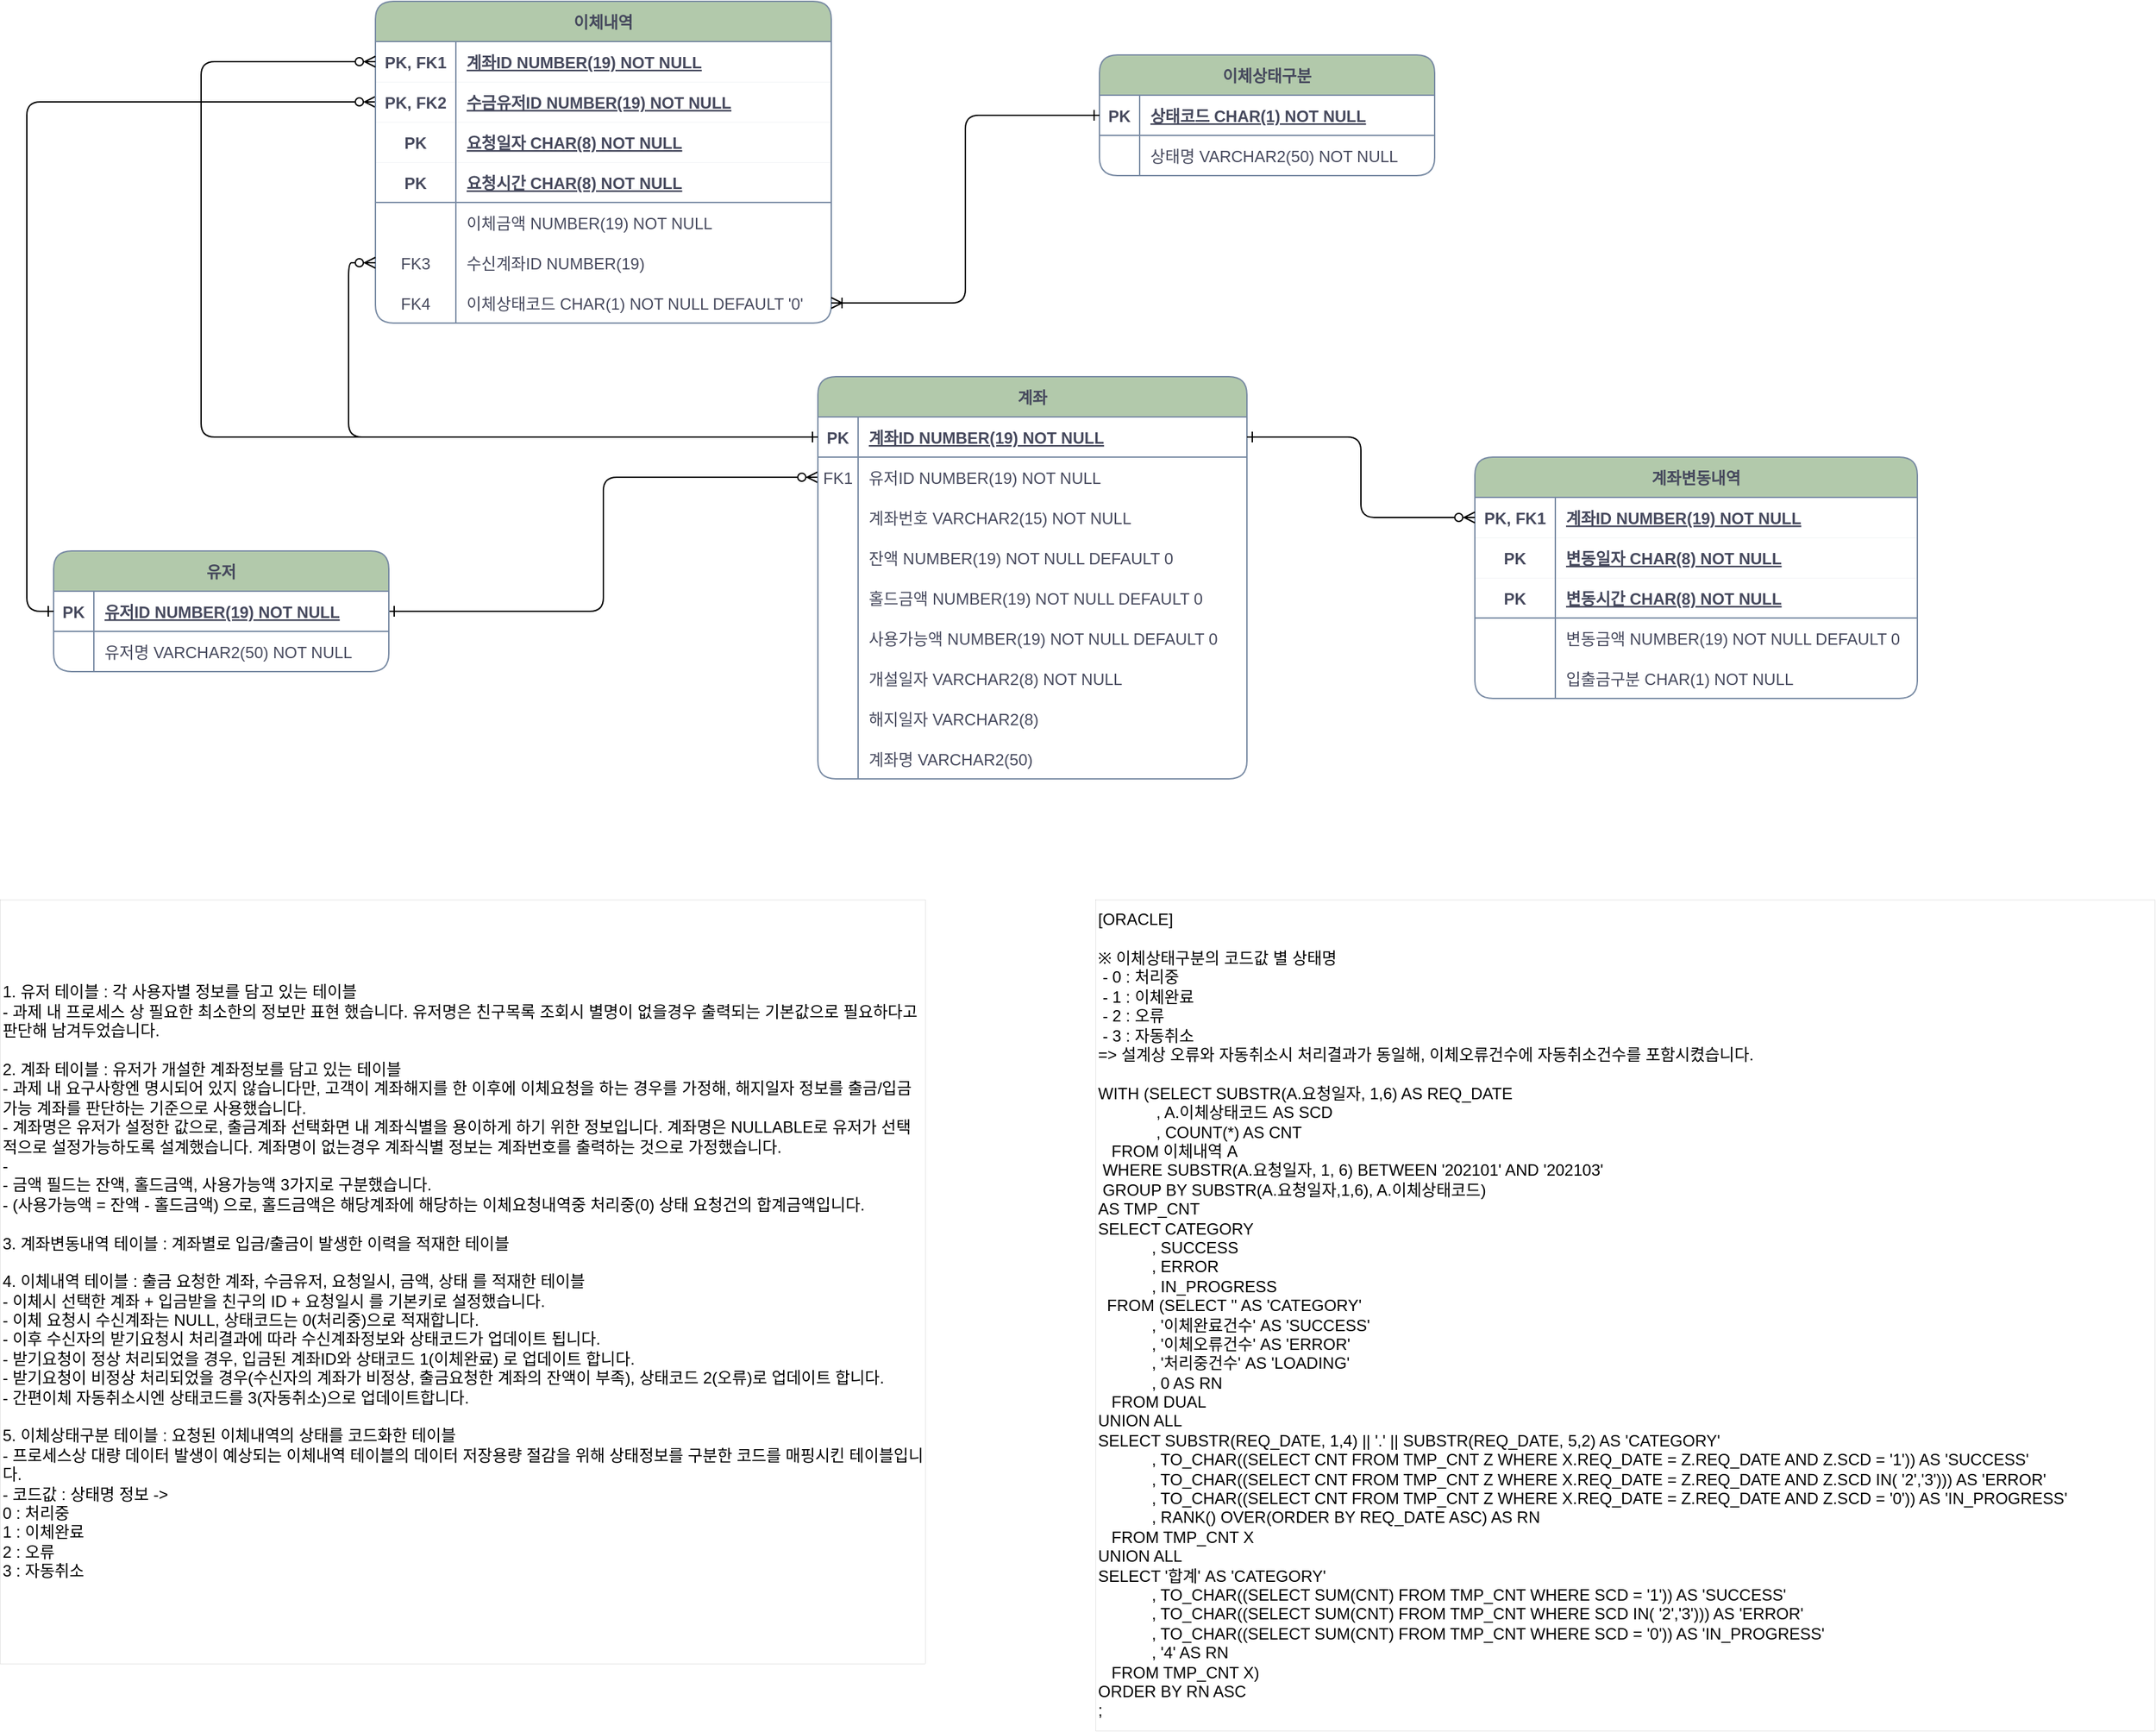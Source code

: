 <mxfile version="20.3.2" type="github">
  <diagram id="fa3uKgDcAQ5vD3YcXZxg" name="페이지-1">
    <mxGraphModel dx="2713" dy="935" grid="1" gridSize="10" guides="1" tooltips="1" connect="1" arrows="1" fold="1" page="1" pageScale="1" pageWidth="827" pageHeight="1169" math="0" shadow="0">
      <root>
        <mxCell id="0" />
        <mxCell id="1" parent="0" />
        <mxCell id="uAIWlrGeU-sTlZR1kj93-1" value="" style="edgeStyle=orthogonalEdgeStyle;endArrow=ERzeroToMany;startArrow=ERone;endFill=1;startFill=0;strokeColor=#000000;fontColor=#46495D;rounded=1;" edge="1" parent="1" source="uAIWlrGeU-sTlZR1kj93-45" target="uAIWlrGeU-sTlZR1kj93-7">
          <mxGeometry width="100" height="100" relative="1" as="geometry">
            <mxPoint x="340" y="720" as="sourcePoint" />
            <mxPoint x="440" y="620" as="targetPoint" />
          </mxGeometry>
        </mxCell>
        <mxCell id="uAIWlrGeU-sTlZR1kj93-2" value="" style="edgeStyle=entityRelationEdgeStyle;endArrow=ERone;startArrow=ERone;endFill=0;startFill=0;strokeColor=none;fontColor=#46495D;rounded=1;entryX=0;entryY=0.5;entryDx=0;entryDy=0;exitX=0;exitY=0.5;exitDx=0;exitDy=0;" edge="1" parent="1" source="uAIWlrGeU-sTlZR1kj93-45" target="uAIWlrGeU-sTlZR1kj93-26">
          <mxGeometry width="100" height="100" relative="1" as="geometry">
            <mxPoint x="400" y="180" as="sourcePoint" />
            <mxPoint x="460" y="205" as="targetPoint" />
          </mxGeometry>
        </mxCell>
        <mxCell id="uAIWlrGeU-sTlZR1kj93-3" value="계좌" style="shape=table;startSize=30;container=1;collapsible=1;childLayout=tableLayout;fixedRows=1;rowLines=0;fontStyle=1;align=center;resizeLast=1;fillColor=#B2C9AB;strokeColor=#788AA3;fontColor=#46495D;rounded=1;" vertex="1" parent="1">
          <mxGeometry x="-170" y="330" width="320" height="300" as="geometry" />
        </mxCell>
        <mxCell id="uAIWlrGeU-sTlZR1kj93-4" value="" style="shape=partialRectangle;collapsible=0;dropTarget=0;pointerEvents=0;fillColor=none;points=[[0,0.5],[1,0.5]];portConstraint=eastwest;top=0;left=0;right=0;bottom=1;strokeColor=#788AA3;fontColor=#46495D;rounded=1;" vertex="1" parent="uAIWlrGeU-sTlZR1kj93-3">
          <mxGeometry y="30" width="320" height="30" as="geometry" />
        </mxCell>
        <mxCell id="uAIWlrGeU-sTlZR1kj93-5" value="PK" style="shape=partialRectangle;overflow=hidden;connectable=0;fillColor=none;top=0;left=0;bottom=0;right=0;fontStyle=1;strokeColor=#788AA3;fontColor=#46495D;rounded=1;" vertex="1" parent="uAIWlrGeU-sTlZR1kj93-4">
          <mxGeometry width="30" height="30" as="geometry">
            <mxRectangle width="30" height="30" as="alternateBounds" />
          </mxGeometry>
        </mxCell>
        <mxCell id="uAIWlrGeU-sTlZR1kj93-6" value="계좌ID NUMBER(19) NOT NULL " style="shape=partialRectangle;overflow=hidden;connectable=0;fillColor=none;top=0;left=0;bottom=0;right=0;align=left;spacingLeft=6;fontStyle=5;strokeColor=#788AA3;fontColor=#46495D;rounded=1;" vertex="1" parent="uAIWlrGeU-sTlZR1kj93-4">
          <mxGeometry x="30" width="290" height="30" as="geometry">
            <mxRectangle width="290" height="30" as="alternateBounds" />
          </mxGeometry>
        </mxCell>
        <mxCell id="uAIWlrGeU-sTlZR1kj93-7" value="" style="shape=partialRectangle;collapsible=0;dropTarget=0;pointerEvents=0;fillColor=none;points=[[0,0.5],[1,0.5]];portConstraint=eastwest;top=0;left=0;right=0;bottom=0;strokeColor=#788AA3;fontColor=#46495D;rounded=1;" vertex="1" parent="uAIWlrGeU-sTlZR1kj93-3">
          <mxGeometry y="60" width="320" height="30" as="geometry" />
        </mxCell>
        <mxCell id="uAIWlrGeU-sTlZR1kj93-8" value="FK1" style="shape=partialRectangle;overflow=hidden;connectable=0;fillColor=none;top=0;left=0;bottom=0;right=0;strokeColor=#788AA3;fontColor=#46495D;rounded=1;" vertex="1" parent="uAIWlrGeU-sTlZR1kj93-7">
          <mxGeometry width="30" height="30" as="geometry">
            <mxRectangle width="30" height="30" as="alternateBounds" />
          </mxGeometry>
        </mxCell>
        <mxCell id="uAIWlrGeU-sTlZR1kj93-9" value="유저ID NUMBER(19) NOT NULL" style="shape=partialRectangle;overflow=hidden;connectable=0;fillColor=none;top=0;left=0;bottom=0;right=0;align=left;spacingLeft=6;strokeColor=#788AA3;fontColor=#46495D;rounded=1;" vertex="1" parent="uAIWlrGeU-sTlZR1kj93-7">
          <mxGeometry x="30" width="290" height="30" as="geometry">
            <mxRectangle width="290" height="30" as="alternateBounds" />
          </mxGeometry>
        </mxCell>
        <mxCell id="uAIWlrGeU-sTlZR1kj93-10" value="" style="shape=partialRectangle;collapsible=0;dropTarget=0;pointerEvents=0;fillColor=none;points=[[0,0.5],[1,0.5]];portConstraint=eastwest;top=0;left=0;right=0;bottom=0;strokeColor=#788AA3;fontColor=#46495D;rounded=1;" vertex="1" parent="uAIWlrGeU-sTlZR1kj93-3">
          <mxGeometry y="90" width="320" height="30" as="geometry" />
        </mxCell>
        <mxCell id="uAIWlrGeU-sTlZR1kj93-11" value="" style="shape=partialRectangle;overflow=hidden;connectable=0;fillColor=none;top=0;left=0;bottom=0;right=0;strokeColor=#788AA3;fontColor=#46495D;rounded=1;" vertex="1" parent="uAIWlrGeU-sTlZR1kj93-10">
          <mxGeometry width="30" height="30" as="geometry">
            <mxRectangle width="30" height="30" as="alternateBounds" />
          </mxGeometry>
        </mxCell>
        <mxCell id="uAIWlrGeU-sTlZR1kj93-12" value="계좌번호 VARCHAR2(15) NOT NULL" style="shape=partialRectangle;overflow=hidden;connectable=0;fillColor=none;top=0;left=0;bottom=0;right=0;align=left;spacingLeft=6;strokeColor=#788AA3;fontColor=#46495D;rounded=1;" vertex="1" parent="uAIWlrGeU-sTlZR1kj93-10">
          <mxGeometry x="30" width="290" height="30" as="geometry">
            <mxRectangle width="290" height="30" as="alternateBounds" />
          </mxGeometry>
        </mxCell>
        <mxCell id="uAIWlrGeU-sTlZR1kj93-13" value="" style="shape=partialRectangle;collapsible=0;dropTarget=0;pointerEvents=0;fillColor=none;points=[[0,0.5],[1,0.5]];portConstraint=eastwest;top=0;left=0;right=0;bottom=0;strokeColor=#788AA3;fontColor=#46495D;rounded=1;" vertex="1" parent="uAIWlrGeU-sTlZR1kj93-3">
          <mxGeometry y="120" width="320" height="30" as="geometry" />
        </mxCell>
        <mxCell id="uAIWlrGeU-sTlZR1kj93-14" value="" style="shape=partialRectangle;overflow=hidden;connectable=0;fillColor=none;top=0;left=0;bottom=0;right=0;strokeColor=#788AA3;fontColor=#46495D;rounded=1;" vertex="1" parent="uAIWlrGeU-sTlZR1kj93-13">
          <mxGeometry width="30" height="30" as="geometry">
            <mxRectangle width="30" height="30" as="alternateBounds" />
          </mxGeometry>
        </mxCell>
        <mxCell id="uAIWlrGeU-sTlZR1kj93-15" value="잔액 NUMBER(19) NOT NULL DEFAULT 0" style="shape=partialRectangle;overflow=hidden;connectable=0;fillColor=none;top=0;left=0;bottom=0;right=0;align=left;spacingLeft=6;strokeColor=#788AA3;fontColor=#46495D;rounded=1;" vertex="1" parent="uAIWlrGeU-sTlZR1kj93-13">
          <mxGeometry x="30" width="290" height="30" as="geometry">
            <mxRectangle width="290" height="30" as="alternateBounds" />
          </mxGeometry>
        </mxCell>
        <mxCell id="uAIWlrGeU-sTlZR1kj93-128" value="" style="shape=partialRectangle;collapsible=0;dropTarget=0;pointerEvents=0;fillColor=none;points=[[0,0.5],[1,0.5]];portConstraint=eastwest;top=0;left=0;right=0;bottom=0;strokeColor=#788AA3;fontColor=#46495D;rounded=1;" vertex="1" parent="uAIWlrGeU-sTlZR1kj93-3">
          <mxGeometry y="150" width="320" height="30" as="geometry" />
        </mxCell>
        <mxCell id="uAIWlrGeU-sTlZR1kj93-129" value="" style="shape=partialRectangle;overflow=hidden;connectable=0;fillColor=none;top=0;left=0;bottom=0;right=0;strokeColor=#788AA3;fontColor=#46495D;rounded=1;" vertex="1" parent="uAIWlrGeU-sTlZR1kj93-128">
          <mxGeometry width="30" height="30" as="geometry">
            <mxRectangle width="30" height="30" as="alternateBounds" />
          </mxGeometry>
        </mxCell>
        <mxCell id="uAIWlrGeU-sTlZR1kj93-130" value="홀드금액 NUMBER(19) NOT NULL DEFAULT 0" style="shape=partialRectangle;overflow=hidden;connectable=0;fillColor=none;top=0;left=0;bottom=0;right=0;align=left;spacingLeft=6;strokeColor=#788AA3;fontColor=#46495D;rounded=1;" vertex="1" parent="uAIWlrGeU-sTlZR1kj93-128">
          <mxGeometry x="30" width="290" height="30" as="geometry">
            <mxRectangle width="290" height="30" as="alternateBounds" />
          </mxGeometry>
        </mxCell>
        <mxCell id="uAIWlrGeU-sTlZR1kj93-131" value="" style="shape=partialRectangle;collapsible=0;dropTarget=0;pointerEvents=0;fillColor=none;points=[[0,0.5],[1,0.5]];portConstraint=eastwest;top=0;left=0;right=0;bottom=0;strokeColor=#788AA3;fontColor=#46495D;rounded=1;" vertex="1" parent="uAIWlrGeU-sTlZR1kj93-3">
          <mxGeometry y="180" width="320" height="30" as="geometry" />
        </mxCell>
        <mxCell id="uAIWlrGeU-sTlZR1kj93-132" value="" style="shape=partialRectangle;overflow=hidden;connectable=0;fillColor=none;top=0;left=0;bottom=0;right=0;strokeColor=#788AA3;fontColor=#46495D;rounded=1;" vertex="1" parent="uAIWlrGeU-sTlZR1kj93-131">
          <mxGeometry width="30" height="30" as="geometry">
            <mxRectangle width="30" height="30" as="alternateBounds" />
          </mxGeometry>
        </mxCell>
        <mxCell id="uAIWlrGeU-sTlZR1kj93-133" value="사용가능액 NUMBER(19) NOT NULL DEFAULT 0" style="shape=partialRectangle;overflow=hidden;connectable=0;fillColor=none;top=0;left=0;bottom=0;right=0;align=left;spacingLeft=6;strokeColor=#788AA3;fontColor=#46495D;rounded=1;" vertex="1" parent="uAIWlrGeU-sTlZR1kj93-131">
          <mxGeometry x="30" width="290" height="30" as="geometry">
            <mxRectangle width="290" height="30" as="alternateBounds" />
          </mxGeometry>
        </mxCell>
        <mxCell id="uAIWlrGeU-sTlZR1kj93-16" value="" style="shape=partialRectangle;collapsible=0;dropTarget=0;pointerEvents=0;fillColor=none;points=[[0,0.5],[1,0.5]];portConstraint=eastwest;top=0;left=0;right=0;bottom=0;strokeColor=#788AA3;fontColor=#46495D;rounded=1;" vertex="1" parent="uAIWlrGeU-sTlZR1kj93-3">
          <mxGeometry y="210" width="320" height="30" as="geometry" />
        </mxCell>
        <mxCell id="uAIWlrGeU-sTlZR1kj93-17" value="" style="shape=partialRectangle;overflow=hidden;connectable=0;fillColor=none;top=0;left=0;bottom=0;right=0;strokeColor=#788AA3;fontColor=#46495D;rounded=1;" vertex="1" parent="uAIWlrGeU-sTlZR1kj93-16">
          <mxGeometry width="30" height="30" as="geometry">
            <mxRectangle width="30" height="30" as="alternateBounds" />
          </mxGeometry>
        </mxCell>
        <mxCell id="uAIWlrGeU-sTlZR1kj93-18" value="개설일자 VARCHAR2(8) NOT NULL" style="shape=partialRectangle;overflow=hidden;connectable=0;fillColor=none;top=0;left=0;bottom=0;right=0;align=left;spacingLeft=6;strokeColor=#788AA3;fontColor=#46495D;rounded=1;" vertex="1" parent="uAIWlrGeU-sTlZR1kj93-16">
          <mxGeometry x="30" width="290" height="30" as="geometry">
            <mxRectangle width="290" height="30" as="alternateBounds" />
          </mxGeometry>
        </mxCell>
        <mxCell id="uAIWlrGeU-sTlZR1kj93-19" value="" style="shape=partialRectangle;collapsible=0;dropTarget=0;pointerEvents=0;fillColor=none;points=[[0,0.5],[1,0.5]];portConstraint=eastwest;top=0;left=0;right=0;bottom=0;strokeColor=#788AA3;fontColor=#46495D;rounded=1;" vertex="1" parent="uAIWlrGeU-sTlZR1kj93-3">
          <mxGeometry y="240" width="320" height="30" as="geometry" />
        </mxCell>
        <mxCell id="uAIWlrGeU-sTlZR1kj93-20" value="" style="shape=partialRectangle;overflow=hidden;connectable=0;fillColor=none;top=0;left=0;bottom=0;right=0;strokeColor=#788AA3;fontColor=#46495D;rounded=1;" vertex="1" parent="uAIWlrGeU-sTlZR1kj93-19">
          <mxGeometry width="30" height="30" as="geometry">
            <mxRectangle width="30" height="30" as="alternateBounds" />
          </mxGeometry>
        </mxCell>
        <mxCell id="uAIWlrGeU-sTlZR1kj93-21" value="해지일자 VARCHAR2(8)" style="shape=partialRectangle;overflow=hidden;connectable=0;fillColor=none;top=0;left=0;bottom=0;right=0;align=left;spacingLeft=6;strokeColor=#788AA3;fontColor=#46495D;rounded=1;" vertex="1" parent="uAIWlrGeU-sTlZR1kj93-19">
          <mxGeometry x="30" width="290" height="30" as="geometry">
            <mxRectangle width="290" height="30" as="alternateBounds" />
          </mxGeometry>
        </mxCell>
        <mxCell id="uAIWlrGeU-sTlZR1kj93-22" value="" style="shape=partialRectangle;collapsible=0;dropTarget=0;pointerEvents=0;fillColor=none;points=[[0,0.5],[1,0.5]];portConstraint=eastwest;top=0;left=0;right=0;bottom=0;strokeColor=#788AA3;fontColor=#46495D;rounded=1;" vertex="1" parent="uAIWlrGeU-sTlZR1kj93-3">
          <mxGeometry y="270" width="320" height="30" as="geometry" />
        </mxCell>
        <mxCell id="uAIWlrGeU-sTlZR1kj93-23" value="" style="shape=partialRectangle;overflow=hidden;connectable=0;fillColor=none;top=0;left=0;bottom=0;right=0;strokeColor=#788AA3;fontColor=#46495D;rounded=1;" vertex="1" parent="uAIWlrGeU-sTlZR1kj93-22">
          <mxGeometry width="30" height="30" as="geometry">
            <mxRectangle width="30" height="30" as="alternateBounds" />
          </mxGeometry>
        </mxCell>
        <mxCell id="uAIWlrGeU-sTlZR1kj93-24" value="계좌명 VARCHAR2(50)" style="shape=partialRectangle;overflow=hidden;connectable=0;fillColor=none;top=0;left=0;bottom=0;right=0;align=left;spacingLeft=6;strokeColor=#788AA3;fontColor=#46495D;rounded=1;" vertex="1" parent="uAIWlrGeU-sTlZR1kj93-22">
          <mxGeometry x="30" width="290" height="30" as="geometry">
            <mxRectangle width="290" height="30" as="alternateBounds" />
          </mxGeometry>
        </mxCell>
        <mxCell id="uAIWlrGeU-sTlZR1kj93-44" value="유저" style="shape=table;startSize=30;container=1;collapsible=1;childLayout=tableLayout;fixedRows=1;rowLines=0;fontStyle=1;align=center;resizeLast=1;fillColor=#B2C9AB;strokeColor=#788AA3;fontColor=#46495D;rounded=1;" vertex="1" parent="1">
          <mxGeometry x="-740" y="460" width="250" height="90" as="geometry" />
        </mxCell>
        <mxCell id="uAIWlrGeU-sTlZR1kj93-45" value="" style="shape=partialRectangle;collapsible=0;dropTarget=0;pointerEvents=0;fillColor=none;points=[[0,0.5],[1,0.5]];portConstraint=eastwest;top=0;left=0;right=0;bottom=1;strokeColor=#788AA3;fontColor=#46495D;rounded=1;" vertex="1" parent="uAIWlrGeU-sTlZR1kj93-44">
          <mxGeometry y="30" width="250" height="30" as="geometry" />
        </mxCell>
        <mxCell id="uAIWlrGeU-sTlZR1kj93-46" value="PK" style="shape=partialRectangle;overflow=hidden;connectable=0;fillColor=none;top=0;left=0;bottom=0;right=0;fontStyle=1;strokeColor=#788AA3;fontColor=#46495D;rounded=1;" vertex="1" parent="uAIWlrGeU-sTlZR1kj93-45">
          <mxGeometry width="30" height="30" as="geometry">
            <mxRectangle width="30" height="30" as="alternateBounds" />
          </mxGeometry>
        </mxCell>
        <mxCell id="uAIWlrGeU-sTlZR1kj93-47" value="유저ID NUMBER(19) NOT NULL " style="shape=partialRectangle;overflow=hidden;connectable=0;fillColor=none;top=0;left=0;bottom=0;right=0;align=left;spacingLeft=6;fontStyle=5;strokeColor=#788AA3;fontColor=#46495D;rounded=1;" vertex="1" parent="uAIWlrGeU-sTlZR1kj93-45">
          <mxGeometry x="30" width="220" height="30" as="geometry">
            <mxRectangle width="220" height="30" as="alternateBounds" />
          </mxGeometry>
        </mxCell>
        <mxCell id="uAIWlrGeU-sTlZR1kj93-48" value="" style="shape=partialRectangle;collapsible=0;dropTarget=0;pointerEvents=0;fillColor=none;points=[[0,0.5],[1,0.5]];portConstraint=eastwest;top=0;left=0;right=0;bottom=0;strokeColor=#788AA3;fontColor=#46495D;rounded=1;" vertex="1" parent="uAIWlrGeU-sTlZR1kj93-44">
          <mxGeometry y="60" width="250" height="30" as="geometry" />
        </mxCell>
        <mxCell id="uAIWlrGeU-sTlZR1kj93-49" value="" style="shape=partialRectangle;overflow=hidden;connectable=0;fillColor=none;top=0;left=0;bottom=0;right=0;strokeColor=#788AA3;fontColor=#46495D;rounded=1;" vertex="1" parent="uAIWlrGeU-sTlZR1kj93-48">
          <mxGeometry width="30" height="30" as="geometry">
            <mxRectangle width="30" height="30" as="alternateBounds" />
          </mxGeometry>
        </mxCell>
        <mxCell id="uAIWlrGeU-sTlZR1kj93-50" value="유저명 VARCHAR2(50) NOT NULL" style="shape=partialRectangle;overflow=hidden;connectable=0;fillColor=none;top=0;left=0;bottom=0;right=0;align=left;spacingLeft=6;strokeColor=#788AA3;fontColor=#46495D;rounded=1;" vertex="1" parent="uAIWlrGeU-sTlZR1kj93-48">
          <mxGeometry x="30" width="220" height="30" as="geometry">
            <mxRectangle width="220" height="30" as="alternateBounds" />
          </mxGeometry>
        </mxCell>
        <mxCell id="uAIWlrGeU-sTlZR1kj93-51" style="edgeStyle=orthogonalEdgeStyle;rounded=1;orthogonalLoop=1;jettySize=auto;html=1;exitX=0;exitY=0.5;exitDx=0;exitDy=0;entryX=0;entryY=0.5;entryDx=0;entryDy=0;fontSize=12;endArrow=ERzeroToMany;endFill=0;startArrow=ERone;startFill=0;strokeColor=#000000;" edge="1" parent="1" source="uAIWlrGeU-sTlZR1kj93-45" target="uAIWlrGeU-sTlZR1kj93-29">
          <mxGeometry relative="1" as="geometry" />
        </mxCell>
        <mxCell id="uAIWlrGeU-sTlZR1kj93-25" value="이체내역" style="shape=table;startSize=30;container=1;collapsible=1;childLayout=tableLayout;fixedRows=1;rowLines=0;fontStyle=1;align=center;resizeLast=1;fillColor=#B2C9AB;strokeColor=#788AA3;fontColor=#46495D;rounded=1;" vertex="1" parent="1">
          <mxGeometry x="-500" y="50" width="340" height="240" as="geometry" />
        </mxCell>
        <mxCell id="uAIWlrGeU-sTlZR1kj93-26" value="" style="shape=partialRectangle;collapsible=0;dropTarget=0;pointerEvents=0;fillColor=none;points=[[0,0.5],[1,0.5]];portConstraint=eastwest;top=0;left=0;right=0;bottom=1;strokeColor=#788AA3;fontColor=#46495D;rounded=1;strokeWidth=0;" vertex="1" parent="uAIWlrGeU-sTlZR1kj93-25">
          <mxGeometry y="30" width="340" height="30" as="geometry" />
        </mxCell>
        <mxCell id="uAIWlrGeU-sTlZR1kj93-27" value="PK, FK1" style="shape=partialRectangle;overflow=hidden;connectable=0;fillColor=none;top=0;left=0;bottom=0;right=0;fontStyle=1;strokeColor=#788AA3;fontColor=#46495D;rounded=1;" vertex="1" parent="uAIWlrGeU-sTlZR1kj93-26">
          <mxGeometry width="60" height="30" as="geometry">
            <mxRectangle width="60" height="30" as="alternateBounds" />
          </mxGeometry>
        </mxCell>
        <mxCell id="uAIWlrGeU-sTlZR1kj93-28" value="계좌ID NUMBER(19) NOT NULL" style="shape=partialRectangle;overflow=hidden;connectable=0;fillColor=none;top=0;left=0;bottom=0;right=0;align=left;spacingLeft=6;fontStyle=5;strokeColor=#788AA3;fontColor=#46495D;rounded=1;flipH=0;flipV=1;" vertex="1" parent="uAIWlrGeU-sTlZR1kj93-26">
          <mxGeometry x="60" width="280" height="30" as="geometry">
            <mxRectangle width="280" height="30" as="alternateBounds" />
          </mxGeometry>
        </mxCell>
        <mxCell id="uAIWlrGeU-sTlZR1kj93-29" value="" style="shape=partialRectangle;collapsible=0;dropTarget=0;pointerEvents=0;fillColor=none;points=[[0,0.5],[1,0.5]];portConstraint=eastwest;top=0;left=0;right=0;bottom=1;strokeColor=#788AA3;fontColor=#46495D;rounded=1;strokeWidth=0;" vertex="1" parent="uAIWlrGeU-sTlZR1kj93-25">
          <mxGeometry y="60" width="340" height="30" as="geometry" />
        </mxCell>
        <mxCell id="uAIWlrGeU-sTlZR1kj93-30" value="PK, FK2" style="shape=partialRectangle;overflow=hidden;connectable=0;fillColor=none;top=0;left=0;bottom=0;right=0;fontStyle=1;strokeColor=#788AA3;fontColor=#46495D;rounded=1;" vertex="1" parent="uAIWlrGeU-sTlZR1kj93-29">
          <mxGeometry width="60" height="30" as="geometry">
            <mxRectangle width="60" height="30" as="alternateBounds" />
          </mxGeometry>
        </mxCell>
        <mxCell id="uAIWlrGeU-sTlZR1kj93-31" value="수금유저ID NUMBER(19) NOT NULL" style="shape=partialRectangle;overflow=hidden;connectable=0;fillColor=none;top=0;left=0;bottom=0;right=0;align=left;spacingLeft=6;fontStyle=5;strokeColor=#788AA3;fontColor=#46495D;rounded=1;flipH=0;flipV=1;" vertex="1" parent="uAIWlrGeU-sTlZR1kj93-29">
          <mxGeometry x="60" width="280" height="30" as="geometry">
            <mxRectangle width="280" height="30" as="alternateBounds" />
          </mxGeometry>
        </mxCell>
        <mxCell id="uAIWlrGeU-sTlZR1kj93-32" value="" style="shape=partialRectangle;collapsible=0;dropTarget=0;pointerEvents=0;fillColor=none;points=[[0,0.5],[1,0.5]];portConstraint=eastwest;top=0;left=0;right=0;bottom=1;strokeColor=#788AA3;fontColor=#46495D;rounded=1;strokeWidth=0;" vertex="1" parent="uAIWlrGeU-sTlZR1kj93-25">
          <mxGeometry y="90" width="340" height="30" as="geometry" />
        </mxCell>
        <mxCell id="uAIWlrGeU-sTlZR1kj93-33" value="PK" style="shape=partialRectangle;overflow=hidden;connectable=0;fillColor=none;top=0;left=0;bottom=0;right=0;fontStyle=1;strokeColor=#788AA3;fontColor=#46495D;rounded=1;" vertex="1" parent="uAIWlrGeU-sTlZR1kj93-32">
          <mxGeometry width="60" height="30" as="geometry">
            <mxRectangle width="60" height="30" as="alternateBounds" />
          </mxGeometry>
        </mxCell>
        <mxCell id="uAIWlrGeU-sTlZR1kj93-34" value="요청일자 CHAR(8) NOT NULL" style="shape=partialRectangle;overflow=hidden;connectable=0;fillColor=none;top=0;left=0;bottom=0;right=0;align=left;spacingLeft=6;fontStyle=5;strokeColor=#788AA3;fontColor=#46495D;rounded=1;" vertex="1" parent="uAIWlrGeU-sTlZR1kj93-32">
          <mxGeometry x="60" width="280" height="30" as="geometry">
            <mxRectangle width="280" height="30" as="alternateBounds" />
          </mxGeometry>
        </mxCell>
        <mxCell id="uAIWlrGeU-sTlZR1kj93-35" value="" style="shape=partialRectangle;collapsible=0;dropTarget=0;pointerEvents=0;fillColor=none;points=[[0,0.5],[1,0.5]];portConstraint=eastwest;top=0;left=0;right=0;bottom=1;strokeColor=#788AA3;fontColor=#46495D;rounded=1;" vertex="1" parent="uAIWlrGeU-sTlZR1kj93-25">
          <mxGeometry y="120" width="340" height="30" as="geometry" />
        </mxCell>
        <mxCell id="uAIWlrGeU-sTlZR1kj93-36" value="PK" style="shape=partialRectangle;overflow=hidden;connectable=0;fillColor=none;top=0;left=0;bottom=0;right=0;fontStyle=1;strokeColor=#788AA3;fontColor=#46495D;rounded=1;" vertex="1" parent="uAIWlrGeU-sTlZR1kj93-35">
          <mxGeometry width="60" height="30" as="geometry">
            <mxRectangle width="60" height="30" as="alternateBounds" />
          </mxGeometry>
        </mxCell>
        <mxCell id="uAIWlrGeU-sTlZR1kj93-37" value="요청시간 CHAR(8) NOT NULL" style="shape=partialRectangle;overflow=hidden;connectable=0;fillColor=none;top=0;left=0;bottom=0;right=0;align=left;spacingLeft=6;fontStyle=5;strokeColor=#788AA3;fontColor=#46495D;rounded=1;" vertex="1" parent="uAIWlrGeU-sTlZR1kj93-35">
          <mxGeometry x="60" width="280" height="30" as="geometry">
            <mxRectangle width="280" height="30" as="alternateBounds" />
          </mxGeometry>
        </mxCell>
        <mxCell id="uAIWlrGeU-sTlZR1kj93-41" value="" style="shape=partialRectangle;collapsible=0;dropTarget=0;pointerEvents=0;fillColor=none;points=[[0,0.5],[1,0.5]];portConstraint=eastwest;top=0;left=0;right=0;bottom=0;strokeColor=#788AA3;fontColor=#46495D;rounded=1;" vertex="1" parent="uAIWlrGeU-sTlZR1kj93-25">
          <mxGeometry y="150" width="340" height="30" as="geometry" />
        </mxCell>
        <mxCell id="uAIWlrGeU-sTlZR1kj93-42" value="" style="shape=partialRectangle;overflow=hidden;connectable=0;fillColor=none;top=0;left=0;bottom=0;right=0;strokeColor=#788AA3;fontColor=#46495D;rounded=1;" vertex="1" parent="uAIWlrGeU-sTlZR1kj93-41">
          <mxGeometry width="60" height="30" as="geometry">
            <mxRectangle width="60" height="30" as="alternateBounds" />
          </mxGeometry>
        </mxCell>
        <mxCell id="uAIWlrGeU-sTlZR1kj93-43" value="이체금액 NUMBER(19) NOT NULL" style="shape=partialRectangle;overflow=hidden;connectable=0;fillColor=none;top=0;left=0;bottom=0;right=0;align=left;spacingLeft=6;strokeColor=#788AA3;fontColor=#46495D;rounded=1;" vertex="1" parent="uAIWlrGeU-sTlZR1kj93-41">
          <mxGeometry x="60" width="280" height="30" as="geometry">
            <mxRectangle width="280" height="30" as="alternateBounds" />
          </mxGeometry>
        </mxCell>
        <mxCell id="uAIWlrGeU-sTlZR1kj93-121" value="" style="shape=partialRectangle;collapsible=0;dropTarget=0;pointerEvents=0;fillColor=none;points=[[0,0.5],[1,0.5]];portConstraint=eastwest;top=0;left=0;right=0;bottom=0;strokeColor=#788AA3;fontColor=#46495D;rounded=1;" vertex="1" parent="uAIWlrGeU-sTlZR1kj93-25">
          <mxGeometry y="180" width="340" height="30" as="geometry" />
        </mxCell>
        <mxCell id="uAIWlrGeU-sTlZR1kj93-122" value="FK3" style="shape=partialRectangle;overflow=hidden;connectable=0;fillColor=none;top=0;left=0;bottom=0;right=0;strokeColor=#788AA3;fontColor=#46495D;rounded=1;" vertex="1" parent="uAIWlrGeU-sTlZR1kj93-121">
          <mxGeometry width="60" height="30" as="geometry">
            <mxRectangle width="60" height="30" as="alternateBounds" />
          </mxGeometry>
        </mxCell>
        <mxCell id="uAIWlrGeU-sTlZR1kj93-123" value="수신계좌ID NUMBER(19)" style="shape=partialRectangle;overflow=hidden;connectable=0;fillColor=none;top=0;left=0;bottom=0;right=0;align=left;spacingLeft=6;strokeColor=#788AA3;fontColor=#46495D;rounded=1;" vertex="1" parent="uAIWlrGeU-sTlZR1kj93-121">
          <mxGeometry x="60" width="280" height="30" as="geometry">
            <mxRectangle width="280" height="30" as="alternateBounds" />
          </mxGeometry>
        </mxCell>
        <mxCell id="uAIWlrGeU-sTlZR1kj93-38" value="" style="shape=partialRectangle;collapsible=0;dropTarget=0;pointerEvents=0;fillColor=none;points=[[0,0.5],[1,0.5]];portConstraint=eastwest;top=0;left=0;right=0;bottom=0;strokeColor=#788AA3;fontColor=#46495D;rounded=1;" vertex="1" parent="uAIWlrGeU-sTlZR1kj93-25">
          <mxGeometry y="210" width="340" height="30" as="geometry" />
        </mxCell>
        <mxCell id="uAIWlrGeU-sTlZR1kj93-39" value="FK4" style="shape=partialRectangle;overflow=hidden;connectable=0;fillColor=none;top=0;left=0;bottom=0;right=0;strokeColor=#788AA3;fontColor=#46495D;rounded=1;" vertex="1" parent="uAIWlrGeU-sTlZR1kj93-38">
          <mxGeometry width="60" height="30" as="geometry">
            <mxRectangle width="60" height="30" as="alternateBounds" />
          </mxGeometry>
        </mxCell>
        <mxCell id="uAIWlrGeU-sTlZR1kj93-40" value="이체상태코드 CHAR(1) NOT NULL DEFAULT &#39;0&#39;" style="shape=partialRectangle;overflow=hidden;connectable=0;fillColor=none;top=0;left=0;bottom=0;right=0;align=left;spacingLeft=6;strokeColor=#788AA3;fontColor=#46495D;rounded=1;" vertex="1" parent="uAIWlrGeU-sTlZR1kj93-38">
          <mxGeometry x="60" width="280" height="30" as="geometry">
            <mxRectangle width="280" height="30" as="alternateBounds" />
          </mxGeometry>
        </mxCell>
        <mxCell id="uAIWlrGeU-sTlZR1kj93-78" value="계좌변동내역" style="shape=table;startSize=30;container=1;collapsible=1;childLayout=tableLayout;fixedRows=1;rowLines=0;fontStyle=1;align=center;resizeLast=1;fillColor=#B2C9AB;strokeColor=#788AA3;fontColor=#46495D;rounded=1;" vertex="1" parent="1">
          <mxGeometry x="320" y="390" width="330" height="180" as="geometry" />
        </mxCell>
        <mxCell id="uAIWlrGeU-sTlZR1kj93-79" value="" style="shape=partialRectangle;collapsible=0;dropTarget=0;pointerEvents=0;fillColor=none;points=[[0,0.5],[1,0.5]];portConstraint=eastwest;top=0;left=0;right=0;bottom=1;strokeColor=#788AA3;fontColor=#46495D;rounded=1;strokeWidth=0;" vertex="1" parent="uAIWlrGeU-sTlZR1kj93-78">
          <mxGeometry y="30" width="330" height="30" as="geometry" />
        </mxCell>
        <mxCell id="uAIWlrGeU-sTlZR1kj93-80" value="PK, FK1" style="shape=partialRectangle;overflow=hidden;connectable=0;fillColor=none;top=0;left=0;bottom=0;right=0;fontStyle=1;strokeColor=#788AA3;fontColor=#46495D;rounded=1;" vertex="1" parent="uAIWlrGeU-sTlZR1kj93-79">
          <mxGeometry width="60" height="30" as="geometry">
            <mxRectangle width="60" height="30" as="alternateBounds" />
          </mxGeometry>
        </mxCell>
        <mxCell id="uAIWlrGeU-sTlZR1kj93-81" value="계좌ID NUMBER(19) NOT NULL " style="shape=partialRectangle;overflow=hidden;connectable=0;fillColor=none;top=0;left=0;bottom=0;right=0;align=left;spacingLeft=6;fontStyle=5;strokeColor=#788AA3;fontColor=#46495D;rounded=1;" vertex="1" parent="uAIWlrGeU-sTlZR1kj93-79">
          <mxGeometry x="60" width="270" height="30" as="geometry">
            <mxRectangle width="270" height="30" as="alternateBounds" />
          </mxGeometry>
        </mxCell>
        <mxCell id="uAIWlrGeU-sTlZR1kj93-100" value="" style="shape=partialRectangle;collapsible=0;dropTarget=0;pointerEvents=0;fillColor=none;points=[[0,0.5],[1,0.5]];portConstraint=eastwest;top=0;left=0;right=0;bottom=1;strokeColor=#788AA3;fontColor=#46495D;rounded=1;strokeWidth=0;" vertex="1" parent="uAIWlrGeU-sTlZR1kj93-78">
          <mxGeometry y="60" width="330" height="30" as="geometry" />
        </mxCell>
        <mxCell id="uAIWlrGeU-sTlZR1kj93-101" value="PK" style="shape=partialRectangle;overflow=hidden;connectable=0;fillColor=none;top=0;left=0;bottom=0;right=0;fontStyle=1;strokeColor=#788AA3;fontColor=#46495D;rounded=1;" vertex="1" parent="uAIWlrGeU-sTlZR1kj93-100">
          <mxGeometry width="60" height="30" as="geometry">
            <mxRectangle width="60" height="30" as="alternateBounds" />
          </mxGeometry>
        </mxCell>
        <mxCell id="uAIWlrGeU-sTlZR1kj93-102" value="변동일자 CHAR(8) NOT NULL " style="shape=partialRectangle;overflow=hidden;connectable=0;fillColor=none;top=0;left=0;bottom=0;right=0;align=left;spacingLeft=6;fontStyle=5;strokeColor=#788AA3;fontColor=#46495D;rounded=1;" vertex="1" parent="uAIWlrGeU-sTlZR1kj93-100">
          <mxGeometry x="60" width="270" height="30" as="geometry">
            <mxRectangle width="270" height="30" as="alternateBounds" />
          </mxGeometry>
        </mxCell>
        <mxCell id="uAIWlrGeU-sTlZR1kj93-104" value="" style="shape=partialRectangle;collapsible=0;dropTarget=0;pointerEvents=0;fillColor=none;points=[[0,0.5],[1,0.5]];portConstraint=eastwest;top=0;left=0;right=0;bottom=1;strokeColor=#788AA3;fontColor=#46495D;rounded=1;" vertex="1" parent="uAIWlrGeU-sTlZR1kj93-78">
          <mxGeometry y="90" width="330" height="30" as="geometry" />
        </mxCell>
        <mxCell id="uAIWlrGeU-sTlZR1kj93-105" value="PK" style="shape=partialRectangle;overflow=hidden;connectable=0;fillColor=none;top=0;left=0;bottom=0;right=0;fontStyle=1;strokeColor=#788AA3;fontColor=#46495D;rounded=1;" vertex="1" parent="uAIWlrGeU-sTlZR1kj93-104">
          <mxGeometry width="60" height="30" as="geometry">
            <mxRectangle width="60" height="30" as="alternateBounds" />
          </mxGeometry>
        </mxCell>
        <mxCell id="uAIWlrGeU-sTlZR1kj93-106" value="변동시간 CHAR(8) NOT NULL " style="shape=partialRectangle;overflow=hidden;connectable=0;fillColor=none;top=0;left=0;bottom=0;right=0;align=left;spacingLeft=6;fontStyle=5;strokeColor=#788AA3;fontColor=#46495D;rounded=1;" vertex="1" parent="uAIWlrGeU-sTlZR1kj93-104">
          <mxGeometry x="60" width="270" height="30" as="geometry">
            <mxRectangle width="270" height="30" as="alternateBounds" />
          </mxGeometry>
        </mxCell>
        <mxCell id="uAIWlrGeU-sTlZR1kj93-82" value="" style="shape=partialRectangle;collapsible=0;dropTarget=0;pointerEvents=0;fillColor=none;points=[[0,0.5],[1,0.5]];portConstraint=eastwest;top=0;left=0;right=0;bottom=0;strokeColor=#788AA3;fontColor=#46495D;rounded=1;" vertex="1" parent="uAIWlrGeU-sTlZR1kj93-78">
          <mxGeometry y="120" width="330" height="30" as="geometry" />
        </mxCell>
        <mxCell id="uAIWlrGeU-sTlZR1kj93-83" value="" style="shape=partialRectangle;overflow=hidden;connectable=0;fillColor=none;top=0;left=0;bottom=0;right=0;strokeColor=#788AA3;fontColor=#46495D;rounded=1;" vertex="1" parent="uAIWlrGeU-sTlZR1kj93-82">
          <mxGeometry width="60" height="30" as="geometry">
            <mxRectangle width="60" height="30" as="alternateBounds" />
          </mxGeometry>
        </mxCell>
        <mxCell id="uAIWlrGeU-sTlZR1kj93-84" value="변동금액 NUMBER(19) NOT NULL DEFAULT 0" style="shape=partialRectangle;overflow=hidden;connectable=0;fillColor=none;top=0;left=0;bottom=0;right=0;align=left;spacingLeft=6;strokeColor=#788AA3;fontColor=#46495D;rounded=1;" vertex="1" parent="uAIWlrGeU-sTlZR1kj93-82">
          <mxGeometry x="60" width="270" height="30" as="geometry">
            <mxRectangle width="270" height="30" as="alternateBounds" />
          </mxGeometry>
        </mxCell>
        <mxCell id="uAIWlrGeU-sTlZR1kj93-85" value="" style="shape=partialRectangle;collapsible=0;dropTarget=0;pointerEvents=0;fillColor=none;points=[[0,0.5],[1,0.5]];portConstraint=eastwest;top=0;left=0;right=0;bottom=0;strokeColor=#788AA3;fontColor=#46495D;rounded=1;" vertex="1" parent="uAIWlrGeU-sTlZR1kj93-78">
          <mxGeometry y="150" width="330" height="30" as="geometry" />
        </mxCell>
        <mxCell id="uAIWlrGeU-sTlZR1kj93-86" value="" style="shape=partialRectangle;overflow=hidden;connectable=0;fillColor=none;top=0;left=0;bottom=0;right=0;strokeColor=#788AA3;fontColor=#46495D;rounded=1;" vertex="1" parent="uAIWlrGeU-sTlZR1kj93-85">
          <mxGeometry width="60" height="30" as="geometry">
            <mxRectangle width="60" height="30" as="alternateBounds" />
          </mxGeometry>
        </mxCell>
        <mxCell id="uAIWlrGeU-sTlZR1kj93-87" value="입출금구분 CHAR(1) NOT NULL" style="shape=partialRectangle;overflow=hidden;connectable=0;fillColor=none;top=0;left=0;bottom=0;right=0;align=left;spacingLeft=6;strokeColor=#788AA3;fontColor=#46495D;rounded=1;" vertex="1" parent="uAIWlrGeU-sTlZR1kj93-85">
          <mxGeometry x="60" width="270" height="30" as="geometry">
            <mxRectangle width="270" height="30" as="alternateBounds" />
          </mxGeometry>
        </mxCell>
        <mxCell id="uAIWlrGeU-sTlZR1kj93-103" style="edgeStyle=orthogonalEdgeStyle;rounded=1;orthogonalLoop=1;jettySize=auto;html=1;entryX=0;entryY=0.5;entryDx=0;entryDy=0;startArrow=ERone;startFill=0;endArrow=ERzeroToMany;endFill=0;" edge="1" parent="1" source="uAIWlrGeU-sTlZR1kj93-4" target="uAIWlrGeU-sTlZR1kj93-79">
          <mxGeometry relative="1" as="geometry" />
        </mxCell>
        <mxCell id="uAIWlrGeU-sTlZR1kj93-52" style="edgeStyle=orthogonalEdgeStyle;rounded=1;orthogonalLoop=1;jettySize=auto;html=1;exitX=0;exitY=0.5;exitDx=0;exitDy=0;entryX=0;entryY=0.5;entryDx=0;entryDy=0;strokeColor=#000000;fontSize=12;startArrow=ERone;startFill=0;endArrow=ERzeroToMany;endFill=0;" edge="1" parent="1" source="uAIWlrGeU-sTlZR1kj93-4" target="uAIWlrGeU-sTlZR1kj93-26">
          <mxGeometry relative="1" as="geometry">
            <Array as="points">
              <mxPoint x="-630" y="375" />
              <mxPoint x="-630" y="95" />
            </Array>
          </mxGeometry>
        </mxCell>
        <mxCell id="uAIWlrGeU-sTlZR1kj93-114" style="edgeStyle=none;orthogonalLoop=1;jettySize=auto;html=1;exitX=0;exitY=0.5;exitDx=0;exitDy=0;entryX=0;entryY=0.5;entryDx=0;entryDy=0;startArrow=ERone;startFill=0;endArrow=ERzeroToOne;endFill=0;rounded=1;strokeColor=none;" edge="1" parent="1" source="uAIWlrGeU-sTlZR1kj93-107" target="uAIWlrGeU-sTlZR1kj93-41">
          <mxGeometry relative="1" as="geometry" />
        </mxCell>
        <mxCell id="uAIWlrGeU-sTlZR1kj93-107" value="이체상태구분" style="shape=table;startSize=30;container=1;collapsible=1;childLayout=tableLayout;fixedRows=1;rowLines=0;fontStyle=1;align=center;resizeLast=1;fillColor=#B2C9AB;strokeColor=#788AA3;fontColor=#46495D;rounded=1;" vertex="1" parent="1">
          <mxGeometry x="40" y="90" width="250" height="90" as="geometry" />
        </mxCell>
        <mxCell id="uAIWlrGeU-sTlZR1kj93-108" value="" style="shape=partialRectangle;collapsible=0;dropTarget=0;pointerEvents=0;fillColor=none;points=[[0,0.5],[1,0.5]];portConstraint=eastwest;top=0;left=0;right=0;bottom=1;strokeColor=#788AA3;fontColor=#46495D;rounded=1;" vertex="1" parent="uAIWlrGeU-sTlZR1kj93-107">
          <mxGeometry y="30" width="250" height="30" as="geometry" />
        </mxCell>
        <mxCell id="uAIWlrGeU-sTlZR1kj93-109" value="PK" style="shape=partialRectangle;overflow=hidden;connectable=0;fillColor=none;top=0;left=0;bottom=0;right=0;fontStyle=1;strokeColor=#788AA3;fontColor=#46495D;rounded=1;" vertex="1" parent="uAIWlrGeU-sTlZR1kj93-108">
          <mxGeometry width="30" height="30" as="geometry">
            <mxRectangle width="30" height="30" as="alternateBounds" />
          </mxGeometry>
        </mxCell>
        <mxCell id="uAIWlrGeU-sTlZR1kj93-110" value="상태코드 CHAR(1) NOT NULL " style="shape=partialRectangle;overflow=hidden;connectable=0;fillColor=none;top=0;left=0;bottom=0;right=0;align=left;spacingLeft=6;fontStyle=5;strokeColor=#788AA3;fontColor=#46495D;rounded=1;" vertex="1" parent="uAIWlrGeU-sTlZR1kj93-108">
          <mxGeometry x="30" width="220" height="30" as="geometry">
            <mxRectangle width="220" height="30" as="alternateBounds" />
          </mxGeometry>
        </mxCell>
        <mxCell id="uAIWlrGeU-sTlZR1kj93-111" value="" style="shape=partialRectangle;collapsible=0;dropTarget=0;pointerEvents=0;fillColor=none;points=[[0,0.5],[1,0.5]];portConstraint=eastwest;top=0;left=0;right=0;bottom=0;strokeColor=#788AA3;fontColor=#46495D;rounded=1;" vertex="1" parent="uAIWlrGeU-sTlZR1kj93-107">
          <mxGeometry y="60" width="250" height="30" as="geometry" />
        </mxCell>
        <mxCell id="uAIWlrGeU-sTlZR1kj93-112" value="" style="shape=partialRectangle;overflow=hidden;connectable=0;fillColor=none;top=0;left=0;bottom=0;right=0;strokeColor=#788AA3;fontColor=#46495D;rounded=1;" vertex="1" parent="uAIWlrGeU-sTlZR1kj93-111">
          <mxGeometry width="30" height="30" as="geometry">
            <mxRectangle width="30" height="30" as="alternateBounds" />
          </mxGeometry>
        </mxCell>
        <mxCell id="uAIWlrGeU-sTlZR1kj93-113" value="상태명 VARCHAR2(50) NOT NULL" style="shape=partialRectangle;overflow=hidden;connectable=0;fillColor=none;top=0;left=0;bottom=0;right=0;align=left;spacingLeft=6;strokeColor=#788AA3;fontColor=#46495D;rounded=1;" vertex="1" parent="uAIWlrGeU-sTlZR1kj93-111">
          <mxGeometry x="30" width="220" height="30" as="geometry">
            <mxRectangle width="220" height="30" as="alternateBounds" />
          </mxGeometry>
        </mxCell>
        <mxCell id="uAIWlrGeU-sTlZR1kj93-115" style="edgeStyle=none;rounded=1;orthogonalLoop=1;jettySize=auto;html=1;exitX=0;exitY=0.5;exitDx=0;exitDy=0;entryX=0;entryY=0.5;entryDx=0;entryDy=0;startArrow=ERone;startFill=0;endArrow=ERzeroToOne;endFill=0;strokeColor=none;" edge="1" parent="1" source="uAIWlrGeU-sTlZR1kj93-108" target="uAIWlrGeU-sTlZR1kj93-32">
          <mxGeometry relative="1" as="geometry" />
        </mxCell>
        <mxCell id="uAIWlrGeU-sTlZR1kj93-116" style="edgeStyle=orthogonalEdgeStyle;orthogonalLoop=1;jettySize=auto;html=1;exitX=0;exitY=0.5;exitDx=0;exitDy=0;startArrow=ERone;startFill=0;endArrow=ERoneToMany;endFill=0;rounded=1;" edge="1" parent="1" source="uAIWlrGeU-sTlZR1kj93-108" target="uAIWlrGeU-sTlZR1kj93-38">
          <mxGeometry relative="1" as="geometry" />
        </mxCell>
        <mxCell id="uAIWlrGeU-sTlZR1kj93-125" style="edgeStyle=orthogonalEdgeStyle;rounded=1;orthogonalLoop=1;jettySize=auto;html=1;exitX=0;exitY=0.5;exitDx=0;exitDy=0;entryX=0;entryY=0.5;entryDx=0;entryDy=0;strokeColor=#000000;fontSize=12;startArrow=ERone;startFill=0;endArrow=ERzeroToMany;endFill=0;" edge="1" parent="1" source="uAIWlrGeU-sTlZR1kj93-4" target="uAIWlrGeU-sTlZR1kj93-121">
          <mxGeometry relative="1" as="geometry">
            <mxPoint x="-360" y="440" as="sourcePoint" />
            <mxPoint x="-690" y="160" as="targetPoint" />
          </mxGeometry>
        </mxCell>
        <mxCell id="uAIWlrGeU-sTlZR1kj93-126" value="[ORACLE]&lt;br&gt;&lt;br&gt;※ 이체상태구분의 코드값 별 상태명&lt;br&gt;&amp;nbsp;- 0 : 처리중&lt;br&gt;&amp;nbsp;- 1 : 이체완료&lt;br&gt;&amp;nbsp;- 2 : 오류&lt;br&gt;&amp;nbsp;- 3 : 자동취소&lt;br&gt;=&amp;gt; 설계상 오류와 자동취소시 처리결과가 동일해, 이체오류건수에 자동취소건수를 포함시켰습니다.&lt;br&gt;&lt;br&gt;WITH (SELECT SUBSTR(A.요청일자, 1,6) AS REQ_DATE&lt;br&gt;&amp;nbsp; &amp;nbsp; &amp;nbsp; &amp;nbsp; &amp;nbsp; &amp;nbsp; &amp;nbsp;, A.이체상태코드 AS SCD&lt;br&gt;&amp;nbsp; &amp;nbsp; &amp;nbsp; &amp;nbsp; &amp;nbsp; &amp;nbsp; &amp;nbsp;, COUNT(*) AS CNT&lt;br&gt;&lt;div style=&quot;&quot;&gt;&lt;span style=&quot;background-color: initial;&quot;&gt;&amp;nbsp; &amp;nbsp;FROM 이체내역 A&lt;/span&gt;&lt;/div&gt;&lt;div style=&quot;&quot;&gt;&lt;span style=&quot;background-color: initial;&quot;&gt;&amp;nbsp;WHERE SUBSTR(A.요청일자, 1, 6) BETWEEN &#39;202101&#39; AND &#39;202103&#39;&lt;/span&gt;&lt;/div&gt;&lt;div style=&quot;&quot;&gt;&lt;span style=&quot;background-color: initial;&quot;&gt;&amp;nbsp;GROUP BY SUBSTR(A.요청일자,1,6), A.이체상태코드)&lt;/span&gt;&lt;/div&gt;&lt;div style=&quot;&quot;&gt;&lt;span style=&quot;background-color: initial;&quot;&gt;AS TMP_CNT&lt;/span&gt;&lt;/div&gt;&lt;div style=&quot;&quot;&gt;&lt;span style=&quot;background-color: initial;&quot;&gt;SELECT CATEGORY&lt;/span&gt;&lt;/div&gt;&lt;div style=&quot;&quot;&gt;&lt;span style=&quot;background-color: initial;&quot;&gt;&amp;nbsp; &amp;nbsp; &amp;nbsp; &amp;nbsp; &amp;nbsp; &amp;nbsp; , SUCCESS&lt;/span&gt;&lt;/div&gt;&lt;div style=&quot;&quot;&gt;&lt;span style=&quot;background-color: initial;&quot;&gt;&amp;nbsp; &amp;nbsp; &amp;nbsp; &amp;nbsp; &amp;nbsp; &amp;nbsp; , ERROR&lt;/span&gt;&lt;/div&gt;&lt;div style=&quot;&quot;&gt;&lt;span style=&quot;background-color: initial;&quot;&gt;&amp;nbsp; &amp;nbsp; &amp;nbsp; &amp;nbsp; &amp;nbsp; &amp;nbsp; , IN_PROGRESS&lt;/span&gt;&lt;/div&gt;&lt;div style=&quot;&quot;&gt;&lt;span style=&quot;background-color: initial;&quot;&gt;&amp;nbsp; FROM (SELECT &#39;&#39; AS &#39;CATEGORY&#39;&lt;/span&gt;&lt;/div&gt;&lt;div style=&quot;&quot;&gt;&lt;span style=&quot;background-color: initial;&quot;&gt;&amp;nbsp; &amp;nbsp; &amp;nbsp; &amp;nbsp; &amp;nbsp; &amp;nbsp; , &#39;이체완료건수&#39; AS &#39;SUCCESS&#39;&lt;/span&gt;&lt;/div&gt;&lt;div style=&quot;&quot;&gt;&lt;span style=&quot;background-color: initial;&quot;&gt;&amp;nbsp; &amp;nbsp; &amp;nbsp; &amp;nbsp; &amp;nbsp; &amp;nbsp; , &#39;이체오류건수&#39; AS &#39;ERROR&#39;&lt;/span&gt;&lt;/div&gt;&lt;div style=&quot;&quot;&gt;&lt;span style=&quot;background-color: initial;&quot;&gt;&amp;nbsp; &amp;nbsp; &amp;nbsp; &amp;nbsp; &amp;nbsp; &amp;nbsp; , &#39;처리중건수&#39; AS &#39;LOADING&#39;&lt;/span&gt;&lt;/div&gt;&lt;div style=&quot;&quot;&gt;&lt;span style=&quot;background-color: initial;&quot;&gt;&amp;nbsp; &amp;nbsp; &amp;nbsp; &amp;nbsp; &amp;nbsp; &amp;nbsp; , 0 AS RN&lt;/span&gt;&lt;/div&gt;&lt;div style=&quot;&quot;&gt;&amp;nbsp; &amp;nbsp;FROM DUAL&lt;/div&gt;&lt;div style=&quot;&quot;&gt;UNION ALL&lt;/div&gt;&lt;div style=&quot;&quot;&gt;&lt;span style=&quot;background-color: initial;&quot;&gt;SELECT SUBSTR(REQ_DATE, 1,4) || &#39;.&#39; || SUBSTR(REQ_DATE, 5,2) AS &#39;CATEGORY&#39;&lt;/span&gt;&lt;/div&gt;&lt;div style=&quot;&quot;&gt;&lt;span style=&quot;background-color: initial;&quot;&gt;&amp;nbsp; &amp;nbsp; &amp;nbsp; &amp;nbsp; &amp;nbsp; &amp;nbsp; , TO_CHAR((SELECT CNT FROM TMP_CNT Z WHERE X.REQ_DATE = Z.REQ_DATE AND Z.SCD = &#39;1&#39;)) AS &#39;SUCCESS&#39;&lt;/span&gt;&lt;/div&gt;&lt;div style=&quot;&quot;&gt;&amp;nbsp; &amp;nbsp; &amp;nbsp; &amp;nbsp; &amp;nbsp; &amp;nbsp; , TO_CHAR((SELECT CNT FROM TMP_CNT Z WHERE X.REQ_DATE = Z.REQ_DATE AND Z.SCD IN( &#39;2&#39;,&#39;3&#39;))) AS &#39;ERROR&#39;&lt;span style=&quot;background-color: initial;&quot;&gt;&lt;br&gt;&lt;/span&gt;&lt;/div&gt;&lt;div style=&quot;&quot;&gt;&amp;nbsp; &amp;nbsp; &amp;nbsp; &amp;nbsp; &amp;nbsp; &amp;nbsp; , TO_CHAR((SELECT CNT FROM TMP_CNT Z WHERE X.REQ_DATE = Z.REQ_DATE AND Z.SCD = &#39;0&#39;)) AS &#39;IN_PROGRESS&#39;&lt;br&gt;&lt;/div&gt;&lt;div style=&quot;&quot;&gt;&amp;nbsp; &amp;nbsp; &amp;nbsp; &amp;nbsp; &amp;nbsp; &amp;nbsp; , RANK() OVER(ORDER BY REQ_DATE ASC) AS RN&lt;/div&gt;&lt;div style=&quot;&quot;&gt;&lt;span style=&quot;background-color: initial;&quot;&gt;&amp;nbsp; &amp;nbsp;FROM TMP_CNT X&lt;/span&gt;&lt;/div&gt;&lt;div style=&quot;&quot;&gt;&lt;span style=&quot;background-color: initial;&quot;&gt;UNION ALL&lt;/span&gt;&lt;br&gt;&lt;/div&gt;&lt;div style=&quot;&quot;&gt;&lt;span style=&quot;background-color: initial;&quot;&gt;SELECT &#39;합계&#39; AS &#39;CATEGORY&#39;&lt;/span&gt;&lt;/div&gt;&lt;div style=&quot;&quot;&gt;&lt;span style=&quot;background-color: initial;&quot;&gt;&amp;nbsp; &amp;nbsp; &amp;nbsp; &amp;nbsp; &amp;nbsp; &amp;nbsp; , TO_CHAR((SELECT SUM(CNT) FROM TMP_CNT WHERE SCD = &#39;1&#39;)) AS &#39;SUCCESS&#39;&lt;/span&gt;&lt;/div&gt;&lt;div style=&quot;&quot;&gt;&lt;span style=&quot;background-color: initial;&quot;&gt;&amp;nbsp; &amp;nbsp; &amp;nbsp; &amp;nbsp; &amp;nbsp; &amp;nbsp; , TO_CHAR((SELECT SUM(CNT) FROM TMP_CNT WHERE SCD IN( &#39;2&#39;,&#39;3&#39;))) AS &#39;ERROR&#39;&lt;/span&gt;&lt;/div&gt;&lt;div style=&quot;&quot;&gt;&lt;span style=&quot;background-color: initial;&quot;&gt;&amp;nbsp; &amp;nbsp; &amp;nbsp; &amp;nbsp; &amp;nbsp; &amp;nbsp; , TO_CHAR((SELECT SUM(CNT) FROM TMP_CNT WHERE SCD = &#39;0&#39;)) AS &#39;&lt;/span&gt;IN_PROGRESS&lt;span style=&quot;background-color: initial;&quot;&gt;&#39;&lt;/span&gt;&lt;/div&gt;&lt;div style=&quot;&quot;&gt;&lt;span style=&quot;background-color: initial;&quot;&gt;&amp;nbsp; &amp;nbsp; &amp;nbsp; &amp;nbsp; &amp;nbsp; &amp;nbsp; , &#39;4&#39; AS RN&lt;/span&gt;&lt;/div&gt;&lt;div style=&quot;&quot;&gt;&lt;span style=&quot;background-color: initial;&quot;&gt;&amp;nbsp; &amp;nbsp;FROM TMP_CNT X&lt;/span&gt;&lt;span style=&quot;background-color: initial;&quot;&gt;)&amp;nbsp;&lt;/span&gt;&lt;/div&gt;&lt;div style=&quot;&quot;&gt;ORDER BY RN ASC&lt;/div&gt;&lt;div style=&quot;&quot;&gt;;&lt;/div&gt;" style="whiteSpace=wrap;html=1;strokeWidth=0;align=left;" vertex="1" parent="1">
          <mxGeometry x="37" y="720" width="790" height="620" as="geometry" />
        </mxCell>
        <mxCell id="uAIWlrGeU-sTlZR1kj93-127" value="1. 유저 테이블 : 각 사용자별 정보를 담고 있는 테이블&lt;br&gt;- 과제 내 프로세스 상 필요한 최소한의 정보만 표현 했습니다. 유저명은 친구목록 조회시 별명이 없을경우 출력되는 기본값으로 필요하다고 판단해 남겨두었습니다.&lt;br&gt;&lt;br&gt;2. 계좌 테이블 : 유저가 개설한 계좌정보를 담고 있는 테이블&lt;br&gt;- 과제 내 요구사항엔 명시되어 있지 않습니다만, 고객이 계좌해지를 한 이후에 이체요청을 하는 경우를 가정해, 해지일자 정보를 출금/입금 가능 계좌를 판단하는 기준으로 사용했습니다.&lt;br&gt;- 계좌명은 유저가 설정한 값으로, 출금계좌 선택화면 내 계좌식별을 용이하게 하기 위한 정보입니다. 계좌명은 NULLABLE로 유저가 선택적으로 설정가능하도록 설계했습니다. 계좌명이 없는경우 계좌식별 정보는 계좌번호를 출력하는 것으로 가정했습니다.&lt;br&gt;-&lt;br&gt;- 금액 필드는 잔액, 홀드금액, 사용가능액 3가지로 구분했습니다.&lt;br&gt;- (사용가능액 = 잔액 - 홀드금액) 으로, 홀드금액은 해당계좌에 해당하는 이체요청내역중 처리중(0) 상태 요청건의 합계금액입니다.&lt;br&gt;&lt;br&gt;3. 계좌변동내역 테이블 : 계좌별로 입금/출금이 발생한 이력을 적재한 테이블&lt;br&gt;&lt;br&gt;4. 이체내역 테이블 : 출금 요청한 계좌, 수금유저, 요청일시, 금액, 상태 를 적재한 테이블&lt;br&gt;- 이체시 선택한 계좌 + 입금받을 친구의 ID + 요청일시 를 기본키로 설정했습니다.&lt;br&gt;- 이체 요청시 수신계좌는 NULL, 상태코드는 0(처리중)으로 적재합니다.&lt;br&gt;- 이후 수신자의 받기요청시 처리결과에 따라 수신계좌정보와 상태코드가 업데이트 됩니다.&lt;br&gt;- 받기요청이 정상 처리되었을 경우, 입금된 계좌ID와 상태코드 1(이체완료) 로 업데이트 합니다.&lt;br&gt;- 받기요청이 비정상 처리되었을 경우(수신자의 계좌가 비정상, 출금요청한 계좌의 잔액이 부족), 상태코드 2(오류)로 업데이트 합니다.&lt;br&gt;- 간편이체 자동취소시엔 상태코드를 3(자동취소)으로 업데이트합니다.&lt;br&gt;&lt;br&gt;5. 이체상태구분 테이블 : 요청된 이체내역의 상태를 코드화한 테이블&lt;br&gt;- 프로세스상 대량 데이터 발생이 예상되는 이체내역 테이블의 데이터 저장용량 절감을 위해 상태정보를 구분한 코드를 매핑시킨 테이블입니다.&lt;br&gt;- 코드값 : 상태명 정보 -&amp;gt;&amp;nbsp;&lt;br&gt;&lt;span style=&quot;&quot;&gt;	&lt;/span&gt;0 : 처리중&lt;br&gt;&lt;span style=&quot;&quot;&gt;	&lt;/span&gt;1 : 이체완료&lt;br&gt;&lt;span style=&quot;&quot;&gt;	&lt;/span&gt;2 : 오류&lt;br&gt;&lt;span style=&quot;&quot;&gt;	&lt;/span&gt;3 : 자동취소" style="whiteSpace=wrap;html=1;strokeWidth=0;align=left;" vertex="1" parent="1">
          <mxGeometry x="-780" y="720" width="690" height="570" as="geometry" />
        </mxCell>
      </root>
    </mxGraphModel>
  </diagram>
</mxfile>
